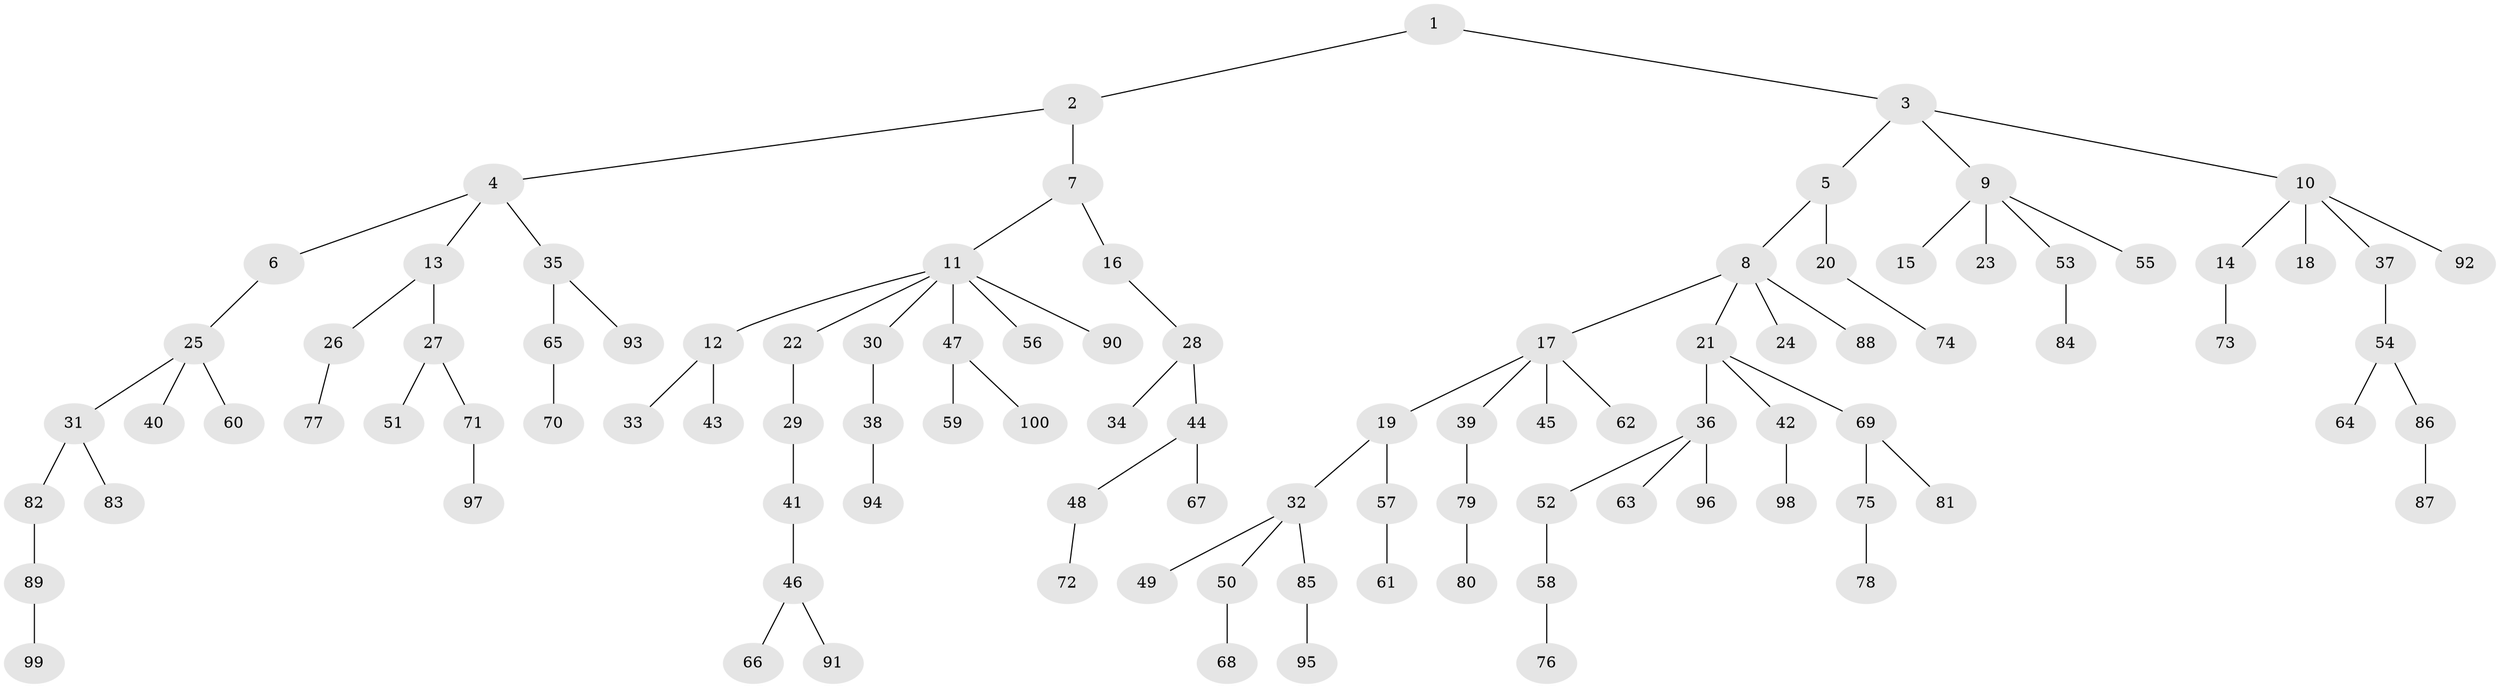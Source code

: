 // coarse degree distribution, {3: 0.13114754098360656, 4: 0.11475409836065574, 1: 0.45901639344262296, 2: 0.2786885245901639, 6: 0.01639344262295082}
// Generated by graph-tools (version 1.1) at 2025/37/03/04/25 23:37:24]
// undirected, 100 vertices, 99 edges
graph export_dot {
  node [color=gray90,style=filled];
  1;
  2;
  3;
  4;
  5;
  6;
  7;
  8;
  9;
  10;
  11;
  12;
  13;
  14;
  15;
  16;
  17;
  18;
  19;
  20;
  21;
  22;
  23;
  24;
  25;
  26;
  27;
  28;
  29;
  30;
  31;
  32;
  33;
  34;
  35;
  36;
  37;
  38;
  39;
  40;
  41;
  42;
  43;
  44;
  45;
  46;
  47;
  48;
  49;
  50;
  51;
  52;
  53;
  54;
  55;
  56;
  57;
  58;
  59;
  60;
  61;
  62;
  63;
  64;
  65;
  66;
  67;
  68;
  69;
  70;
  71;
  72;
  73;
  74;
  75;
  76;
  77;
  78;
  79;
  80;
  81;
  82;
  83;
  84;
  85;
  86;
  87;
  88;
  89;
  90;
  91;
  92;
  93;
  94;
  95;
  96;
  97;
  98;
  99;
  100;
  1 -- 2;
  1 -- 3;
  2 -- 4;
  2 -- 7;
  3 -- 5;
  3 -- 9;
  3 -- 10;
  4 -- 6;
  4 -- 13;
  4 -- 35;
  5 -- 8;
  5 -- 20;
  6 -- 25;
  7 -- 11;
  7 -- 16;
  8 -- 17;
  8 -- 21;
  8 -- 24;
  8 -- 88;
  9 -- 15;
  9 -- 23;
  9 -- 53;
  9 -- 55;
  10 -- 14;
  10 -- 18;
  10 -- 37;
  10 -- 92;
  11 -- 12;
  11 -- 22;
  11 -- 30;
  11 -- 47;
  11 -- 56;
  11 -- 90;
  12 -- 33;
  12 -- 43;
  13 -- 26;
  13 -- 27;
  14 -- 73;
  16 -- 28;
  17 -- 19;
  17 -- 39;
  17 -- 45;
  17 -- 62;
  19 -- 32;
  19 -- 57;
  20 -- 74;
  21 -- 36;
  21 -- 42;
  21 -- 69;
  22 -- 29;
  25 -- 31;
  25 -- 40;
  25 -- 60;
  26 -- 77;
  27 -- 51;
  27 -- 71;
  28 -- 34;
  28 -- 44;
  29 -- 41;
  30 -- 38;
  31 -- 82;
  31 -- 83;
  32 -- 49;
  32 -- 50;
  32 -- 85;
  35 -- 65;
  35 -- 93;
  36 -- 52;
  36 -- 63;
  36 -- 96;
  37 -- 54;
  38 -- 94;
  39 -- 79;
  41 -- 46;
  42 -- 98;
  44 -- 48;
  44 -- 67;
  46 -- 66;
  46 -- 91;
  47 -- 59;
  47 -- 100;
  48 -- 72;
  50 -- 68;
  52 -- 58;
  53 -- 84;
  54 -- 64;
  54 -- 86;
  57 -- 61;
  58 -- 76;
  65 -- 70;
  69 -- 75;
  69 -- 81;
  71 -- 97;
  75 -- 78;
  79 -- 80;
  82 -- 89;
  85 -- 95;
  86 -- 87;
  89 -- 99;
}
